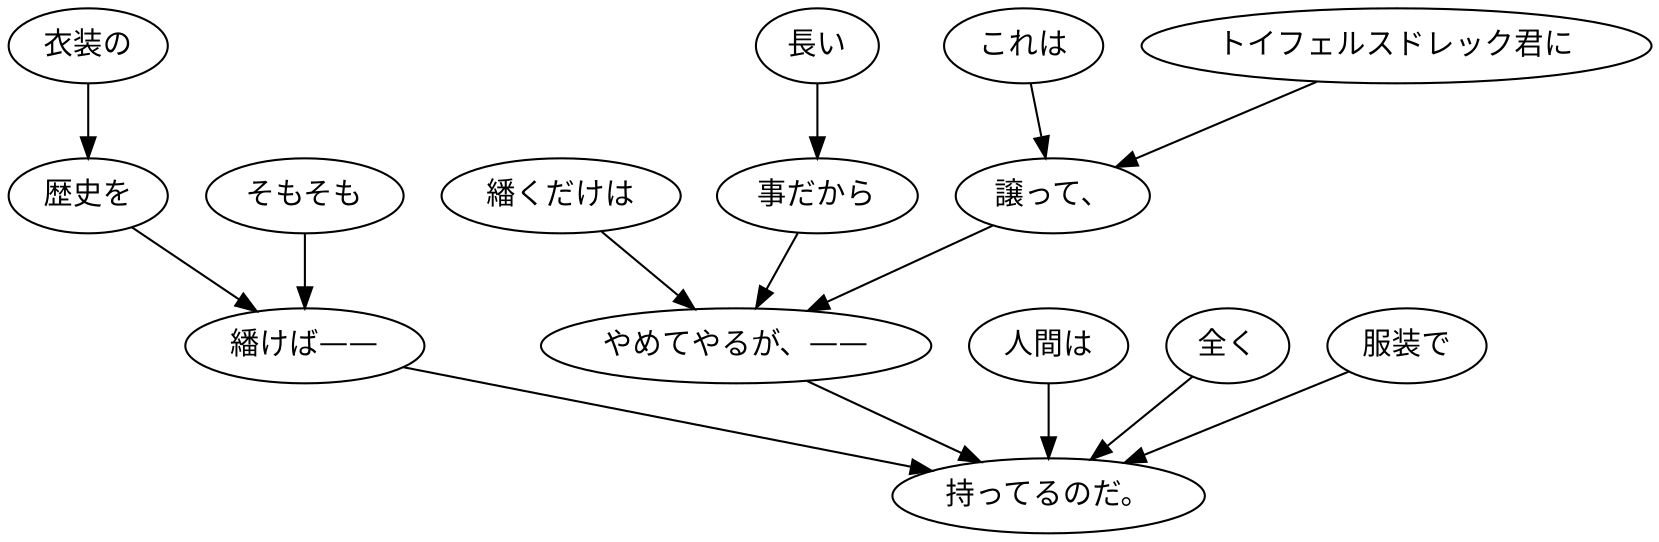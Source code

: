 digraph graph4253 {
	node0 [label="そもそも"];
	node1 [label="衣装の"];
	node2 [label="歴史を"];
	node3 [label="繙けば——"];
	node4 [label="長い"];
	node5 [label="事だから"];
	node6 [label="これは"];
	node7 [label="トイフェルスドレック君に"];
	node8 [label="譲って、"];
	node9 [label="繙くだけは"];
	node10 [label="やめてやるが、——"];
	node11 [label="人間は"];
	node12 [label="全く"];
	node13 [label="服装で"];
	node14 [label="持ってるのだ。"];
	node0 -> node3;
	node1 -> node2;
	node2 -> node3;
	node3 -> node14;
	node4 -> node5;
	node5 -> node10;
	node6 -> node8;
	node7 -> node8;
	node8 -> node10;
	node9 -> node10;
	node10 -> node14;
	node11 -> node14;
	node12 -> node14;
	node13 -> node14;
}
